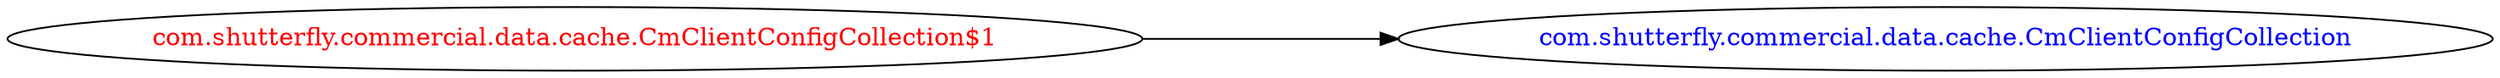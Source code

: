 digraph dependencyGraph {
 concentrate=true;
 ranksep="2.0";
 rankdir="LR"; 
 splines="ortho";
"com.shutterfly.commercial.data.cache.CmClientConfigCollection$1" [fontcolor="red"];
"com.shutterfly.commercial.data.cache.CmClientConfigCollection" [ fontcolor="blue" ];
"com.shutterfly.commercial.data.cache.CmClientConfigCollection$1"->"com.shutterfly.commercial.data.cache.CmClientConfigCollection";
}